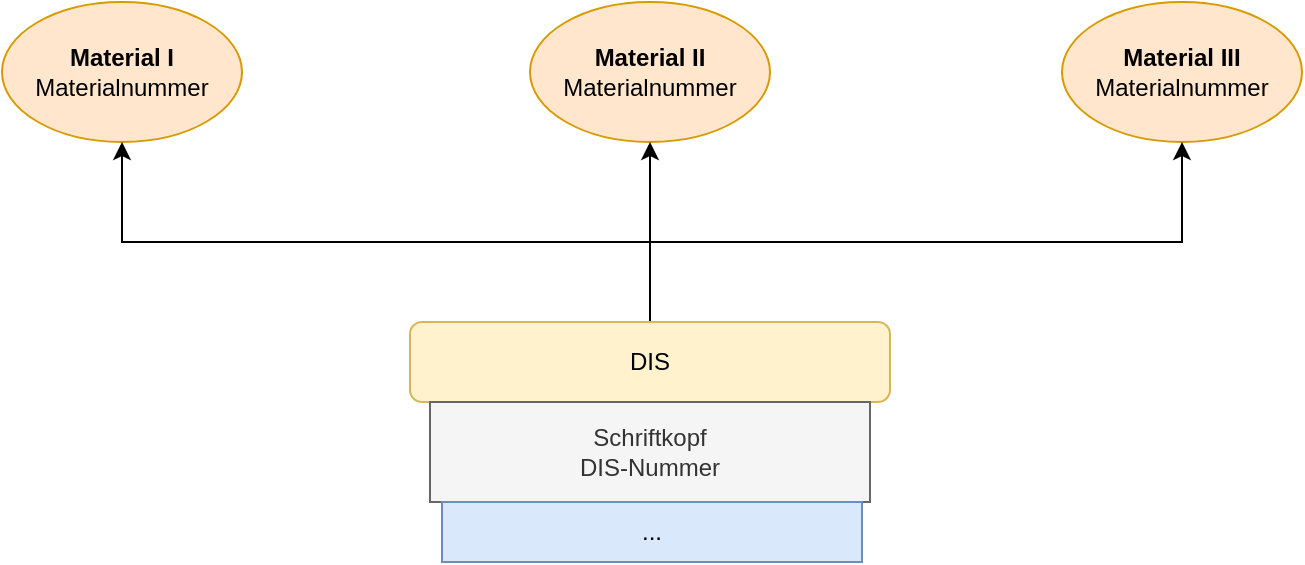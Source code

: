 <mxfile version="20.1.2" type="device"><diagram id="qVL41XBMw78ZOEL5koTV" name="Seite-1"><mxGraphModel dx="813" dy="504" grid="1" gridSize="10" guides="1" tooltips="1" connect="1" arrows="1" fold="1" page="1" pageScale="1" pageWidth="827" pageHeight="1169" math="0" shadow="0"><root><mxCell id="0"/><mxCell id="1" parent="0"/><mxCell id="af4VI2eH9Bcwkf73bOdT-1" value="&lt;b&gt;Material I&lt;/b&gt;&lt;br&gt;Materialnummer" style="ellipse;whiteSpace=wrap;html=1;fillColor=#ffe6cc;strokeColor=#d79b00;" vertex="1" parent="1"><mxGeometry x="90" y="100" width="120" height="70" as="geometry"/></mxCell><mxCell id="af4VI2eH9Bcwkf73bOdT-2" value="&lt;b&gt;Material II&lt;/b&gt;&lt;br&gt;Materialnummer" style="ellipse;whiteSpace=wrap;html=1;fillColor=#ffe6cc;strokeColor=#d79b00;" vertex="1" parent="1"><mxGeometry x="354" y="100" width="120" height="70" as="geometry"/></mxCell><mxCell id="af4VI2eH9Bcwkf73bOdT-3" value="&lt;b&gt;Material III&lt;/b&gt;&lt;br&gt;Materialnummer" style="ellipse;whiteSpace=wrap;html=1;fillColor=#ffe6cc;strokeColor=#d79b00;" vertex="1" parent="1"><mxGeometry x="620" y="100" width="120" height="70" as="geometry"/></mxCell><mxCell id="af4VI2eH9Bcwkf73bOdT-8" style="edgeStyle=orthogonalEdgeStyle;rounded=0;orthogonalLoop=1;jettySize=auto;html=1;" edge="1" parent="1" source="af4VI2eH9Bcwkf73bOdT-4" target="af4VI2eH9Bcwkf73bOdT-3"><mxGeometry relative="1" as="geometry"><Array as="points"><mxPoint x="414" y="220"/><mxPoint x="680" y="220"/></Array></mxGeometry></mxCell><mxCell id="af4VI2eH9Bcwkf73bOdT-9" style="edgeStyle=orthogonalEdgeStyle;rounded=0;orthogonalLoop=1;jettySize=auto;html=1;entryX=0.5;entryY=1;entryDx=0;entryDy=0;" edge="1" parent="1" source="af4VI2eH9Bcwkf73bOdT-4" target="af4VI2eH9Bcwkf73bOdT-2"><mxGeometry relative="1" as="geometry"/></mxCell><mxCell id="af4VI2eH9Bcwkf73bOdT-10" style="edgeStyle=orthogonalEdgeStyle;rounded=0;orthogonalLoop=1;jettySize=auto;html=1;entryX=0.5;entryY=1;entryDx=0;entryDy=0;" edge="1" parent="1" source="af4VI2eH9Bcwkf73bOdT-4" target="af4VI2eH9Bcwkf73bOdT-1"><mxGeometry relative="1" as="geometry"><mxPoint x="180" y="180" as="targetPoint"/><Array as="points"><mxPoint x="414" y="220"/><mxPoint x="150" y="220"/></Array></mxGeometry></mxCell><mxCell id="af4VI2eH9Bcwkf73bOdT-4" value="DIS" style="rounded=1;whiteSpace=wrap;html=1;fillColor=#fff2cc;strokeColor=#d6b656;" vertex="1" parent="1"><mxGeometry x="294" y="260" width="240" height="40" as="geometry"/></mxCell><mxCell id="af4VI2eH9Bcwkf73bOdT-5" value="Schriftkopf&lt;br&gt;DIS-Nummer&lt;span style=&quot;color: rgba(0, 0, 0, 0); font-family: monospace; font-size: 0px; text-align: start;&quot;&gt;%3CmxGraphModel%3E%3Croot%3E%3CmxCell%20id%3D%220%22%2F%3E%3CmxCell%20id%3D%221%22%20parent%3D%220%22%2F%3E%3CmxCell%20id%3D%222%22%20value%3D%22%22%20style%3D%22rounded%3D1%3BwhiteSpace%3Dwrap%3Bhtml%3D1%3B%22%20vertex%3D%221%22%20parent%3D%221%22%3E%3CmxGeometry%20x%3D%2270%22%20y%3D%22230%22%20width%3D%22210%22%20height%3D%22270%22%20as%3D%22geometry%22%2F%3E%3C%2FmxCell%3E%3C%2Froot%3E%3C%2FmxGraphModel%3E&lt;/span&gt;" style="rounded=0;whiteSpace=wrap;html=1;fillColor=#f5f5f5;fontColor=#333333;strokeColor=#666666;" vertex="1" parent="1"><mxGeometry x="304" y="300" width="220" height="50" as="geometry"/></mxCell><mxCell id="af4VI2eH9Bcwkf73bOdT-7" value="..." style="rounded=0;whiteSpace=wrap;html=1;fillColor=#dae8fc;strokeColor=#6c8ebf;" vertex="1" parent="1"><mxGeometry x="310" y="350" width="210" height="30" as="geometry"/></mxCell></root></mxGraphModel></diagram></mxfile>